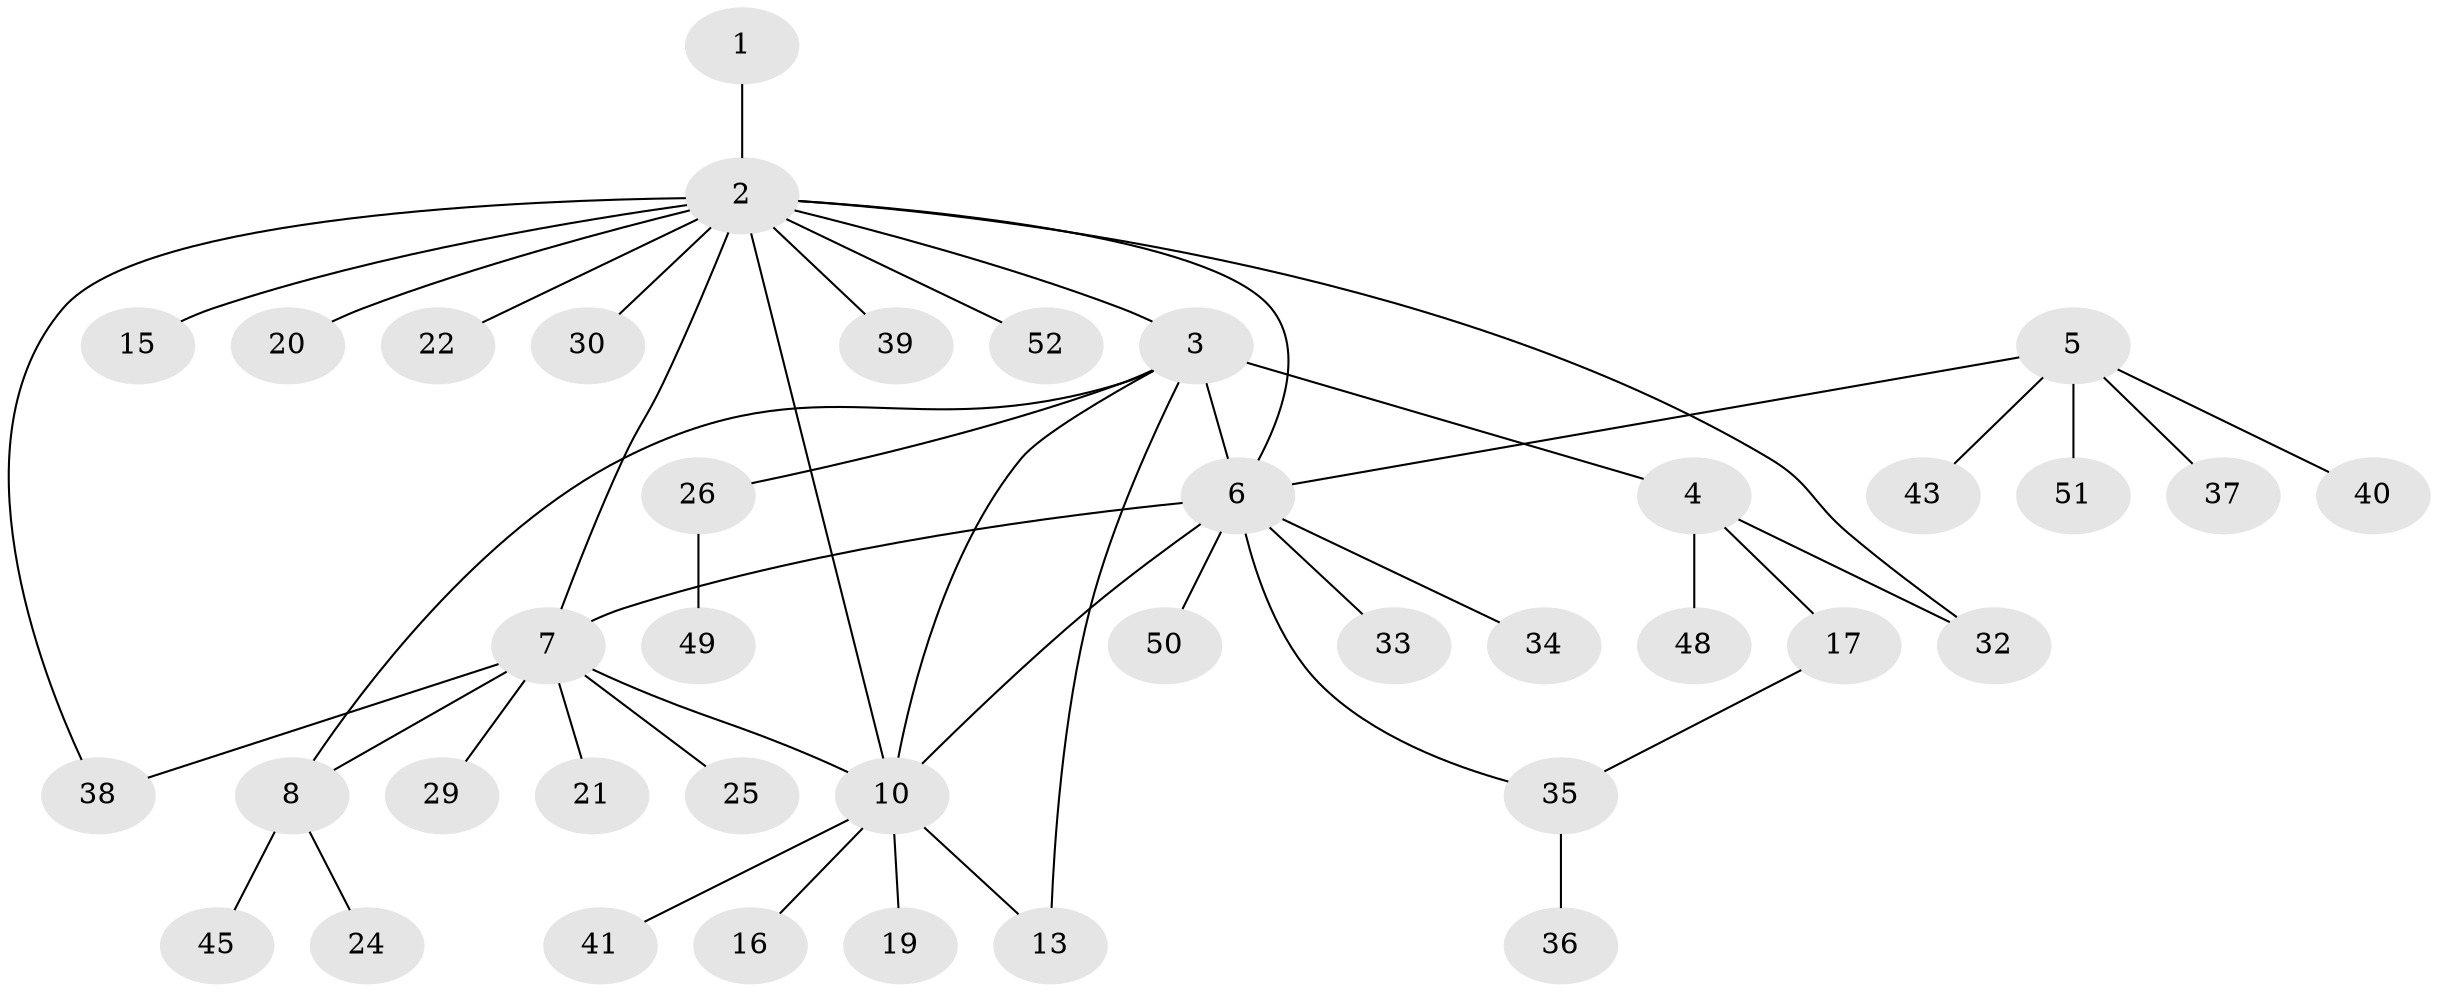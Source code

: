 // original degree distribution, {2: 0.19230769230769232, 14: 0.019230769230769232, 8: 0.057692307692307696, 5: 0.057692307692307696, 4: 0.038461538461538464, 9: 0.019230769230769232, 1: 0.5961538461538461, 3: 0.019230769230769232}
// Generated by graph-tools (version 1.1) at 2025/42/03/06/25 10:42:15]
// undirected, 39 vertices, 48 edges
graph export_dot {
graph [start="1"]
  node [color=gray90,style=filled];
  1 [super="+14"];
  2 [super="+31"];
  3 [super="+11"];
  4 [super="+42"];
  5 [super="+27"];
  6 [super="+9"];
  7 [super="+12"];
  8 [super="+23"];
  10 [super="+18"];
  13;
  15;
  16;
  17;
  19 [super="+44"];
  20;
  21;
  22;
  24;
  25 [super="+28"];
  26 [super="+47"];
  29;
  30;
  32;
  33;
  34;
  35 [super="+46"];
  36;
  37;
  38;
  39;
  40;
  41;
  43;
  45;
  48;
  49;
  50;
  51;
  52;
  1 -- 2;
  2 -- 3;
  2 -- 6;
  2 -- 7;
  2 -- 10;
  2 -- 15;
  2 -- 20;
  2 -- 22;
  2 -- 30;
  2 -- 32;
  2 -- 38;
  2 -- 39;
  2 -- 52;
  3 -- 4;
  3 -- 6 [weight=2];
  3 -- 8;
  3 -- 13;
  3 -- 26;
  3 -- 10;
  4 -- 17;
  4 -- 32;
  4 -- 48;
  5 -- 6;
  5 -- 37;
  5 -- 40;
  5 -- 43;
  5 -- 51;
  6 -- 7;
  6 -- 33;
  6 -- 34;
  6 -- 35;
  6 -- 10;
  6 -- 50;
  7 -- 8;
  7 -- 10;
  7 -- 21;
  7 -- 29;
  7 -- 38;
  7 -- 25;
  8 -- 24;
  8 -- 45;
  10 -- 13;
  10 -- 16;
  10 -- 19;
  10 -- 41;
  17 -- 35;
  26 -- 49;
  35 -- 36;
}
